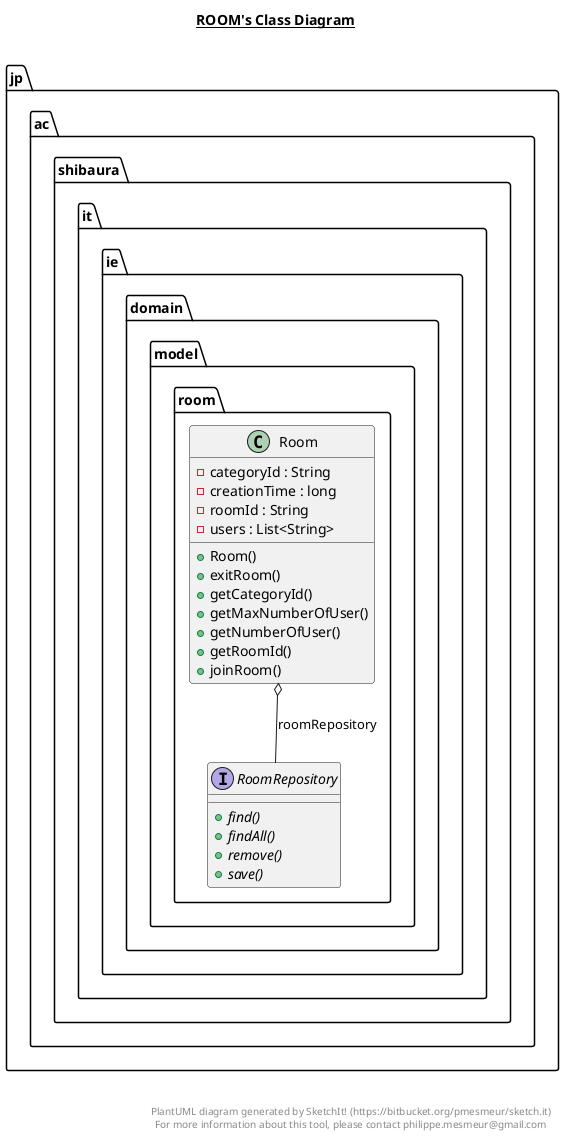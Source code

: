 @startuml

title __ROOM's Class Diagram__\n

  namespace jp.ac.shibaura.it.ie {
    namespace domain.model.room {
      class jp.ac.shibaura.it.ie.domain.model.room.Room {
          - categoryId : String
          - creationTime : long
          - roomId : String
          - users : List<String>
          + Room()
          + exitRoom()
          + getCategoryId()
          + getMaxNumberOfUser()
          + getNumberOfUser()
          + getRoomId()
          + joinRoom()
      }
    }
  }
  

  namespace jp.ac.shibaura.it.ie {
    namespace domain.model.room {
      interface jp.ac.shibaura.it.ie.domain.model.room.RoomRepository {
          {abstract} + find()
          {abstract} + findAll()
          {abstract} + remove()
          {abstract} + save()
      }
    }
  }
  

  jp.ac.shibaura.it.ie.domain.model.room.Room o-- jp.ac.shibaura.it.ie.domain.model.room.RoomRepository : roomRepository


right footer


PlantUML diagram generated by SketchIt! (https://bitbucket.org/pmesmeur/sketch.it)
For more information about this tool, please contact philippe.mesmeur@gmail.com
endfooter

@enduml
